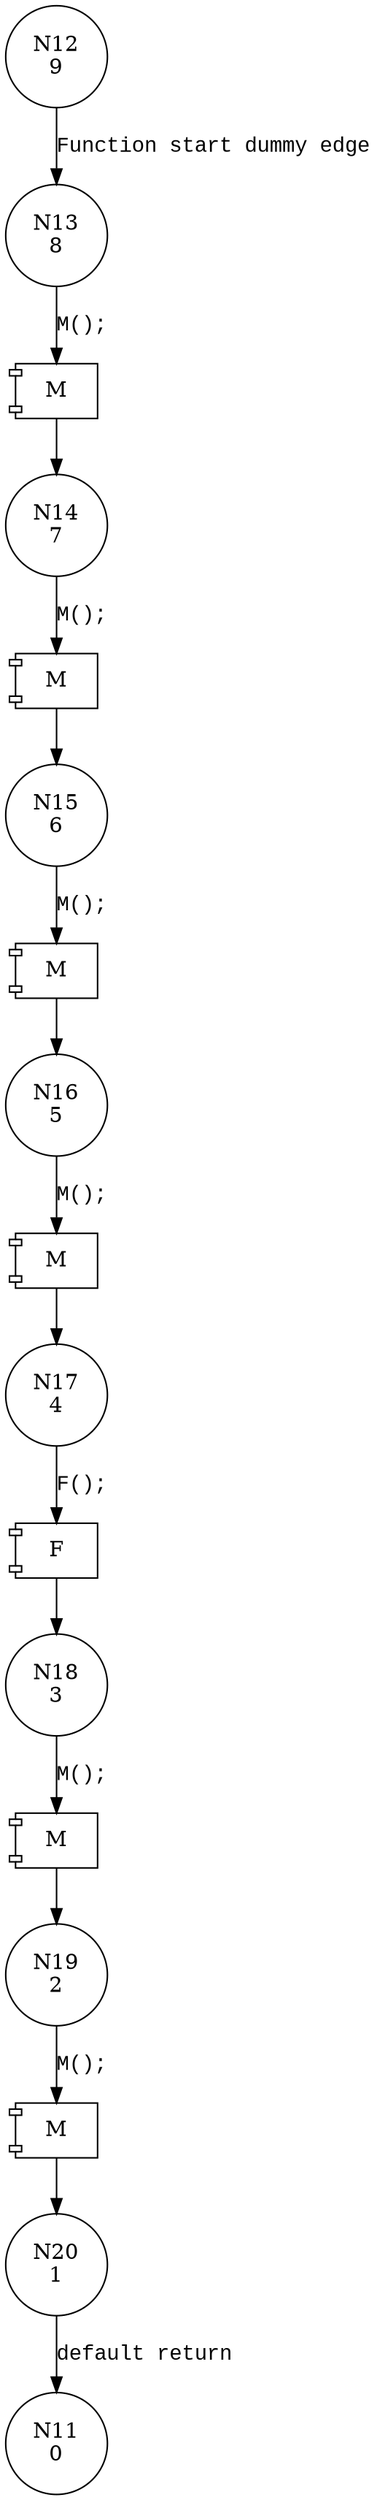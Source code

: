 digraph linkqueue {
12 [shape="circle" label="N12\n9"]
13 [shape="circle" label="N13\n8"]
14 [shape="circle" label="N14\n7"]
15 [shape="circle" label="N15\n6"]
16 [shape="circle" label="N16\n5"]
17 [shape="circle" label="N17\n4"]
18 [shape="circle" label="N18\n3"]
19 [shape="circle" label="N19\n2"]
20 [shape="circle" label="N20\n1"]
11 [shape="circle" label="N11\n0"]
12 -> 13 [label="Function start dummy edge" fontname="Courier New"]
100001 [shape="component" label="M"]
13 -> 100001 [label="M();" fontname="Courier New"]
100001 -> 14 [label="" fontname="Courier New"]
100002 [shape="component" label="M"]
14 -> 100002 [label="M();" fontname="Courier New"]
100002 -> 15 [label="" fontname="Courier New"]
100003 [shape="component" label="M"]
15 -> 100003 [label="M();" fontname="Courier New"]
100003 -> 16 [label="" fontname="Courier New"]
100004 [shape="component" label="M"]
16 -> 100004 [label="M();" fontname="Courier New"]
100004 -> 17 [label="" fontname="Courier New"]
100005 [shape="component" label="F"]
17 -> 100005 [label="F();" fontname="Courier New"]
100005 -> 18 [label="" fontname="Courier New"]
100006 [shape="component" label="M"]
18 -> 100006 [label="M();" fontname="Courier New"]
100006 -> 19 [label="" fontname="Courier New"]
100007 [shape="component" label="M"]
19 -> 100007 [label="M();" fontname="Courier New"]
100007 -> 20 [label="" fontname="Courier New"]
20 -> 11 [label="default return" fontname="Courier New"]
}